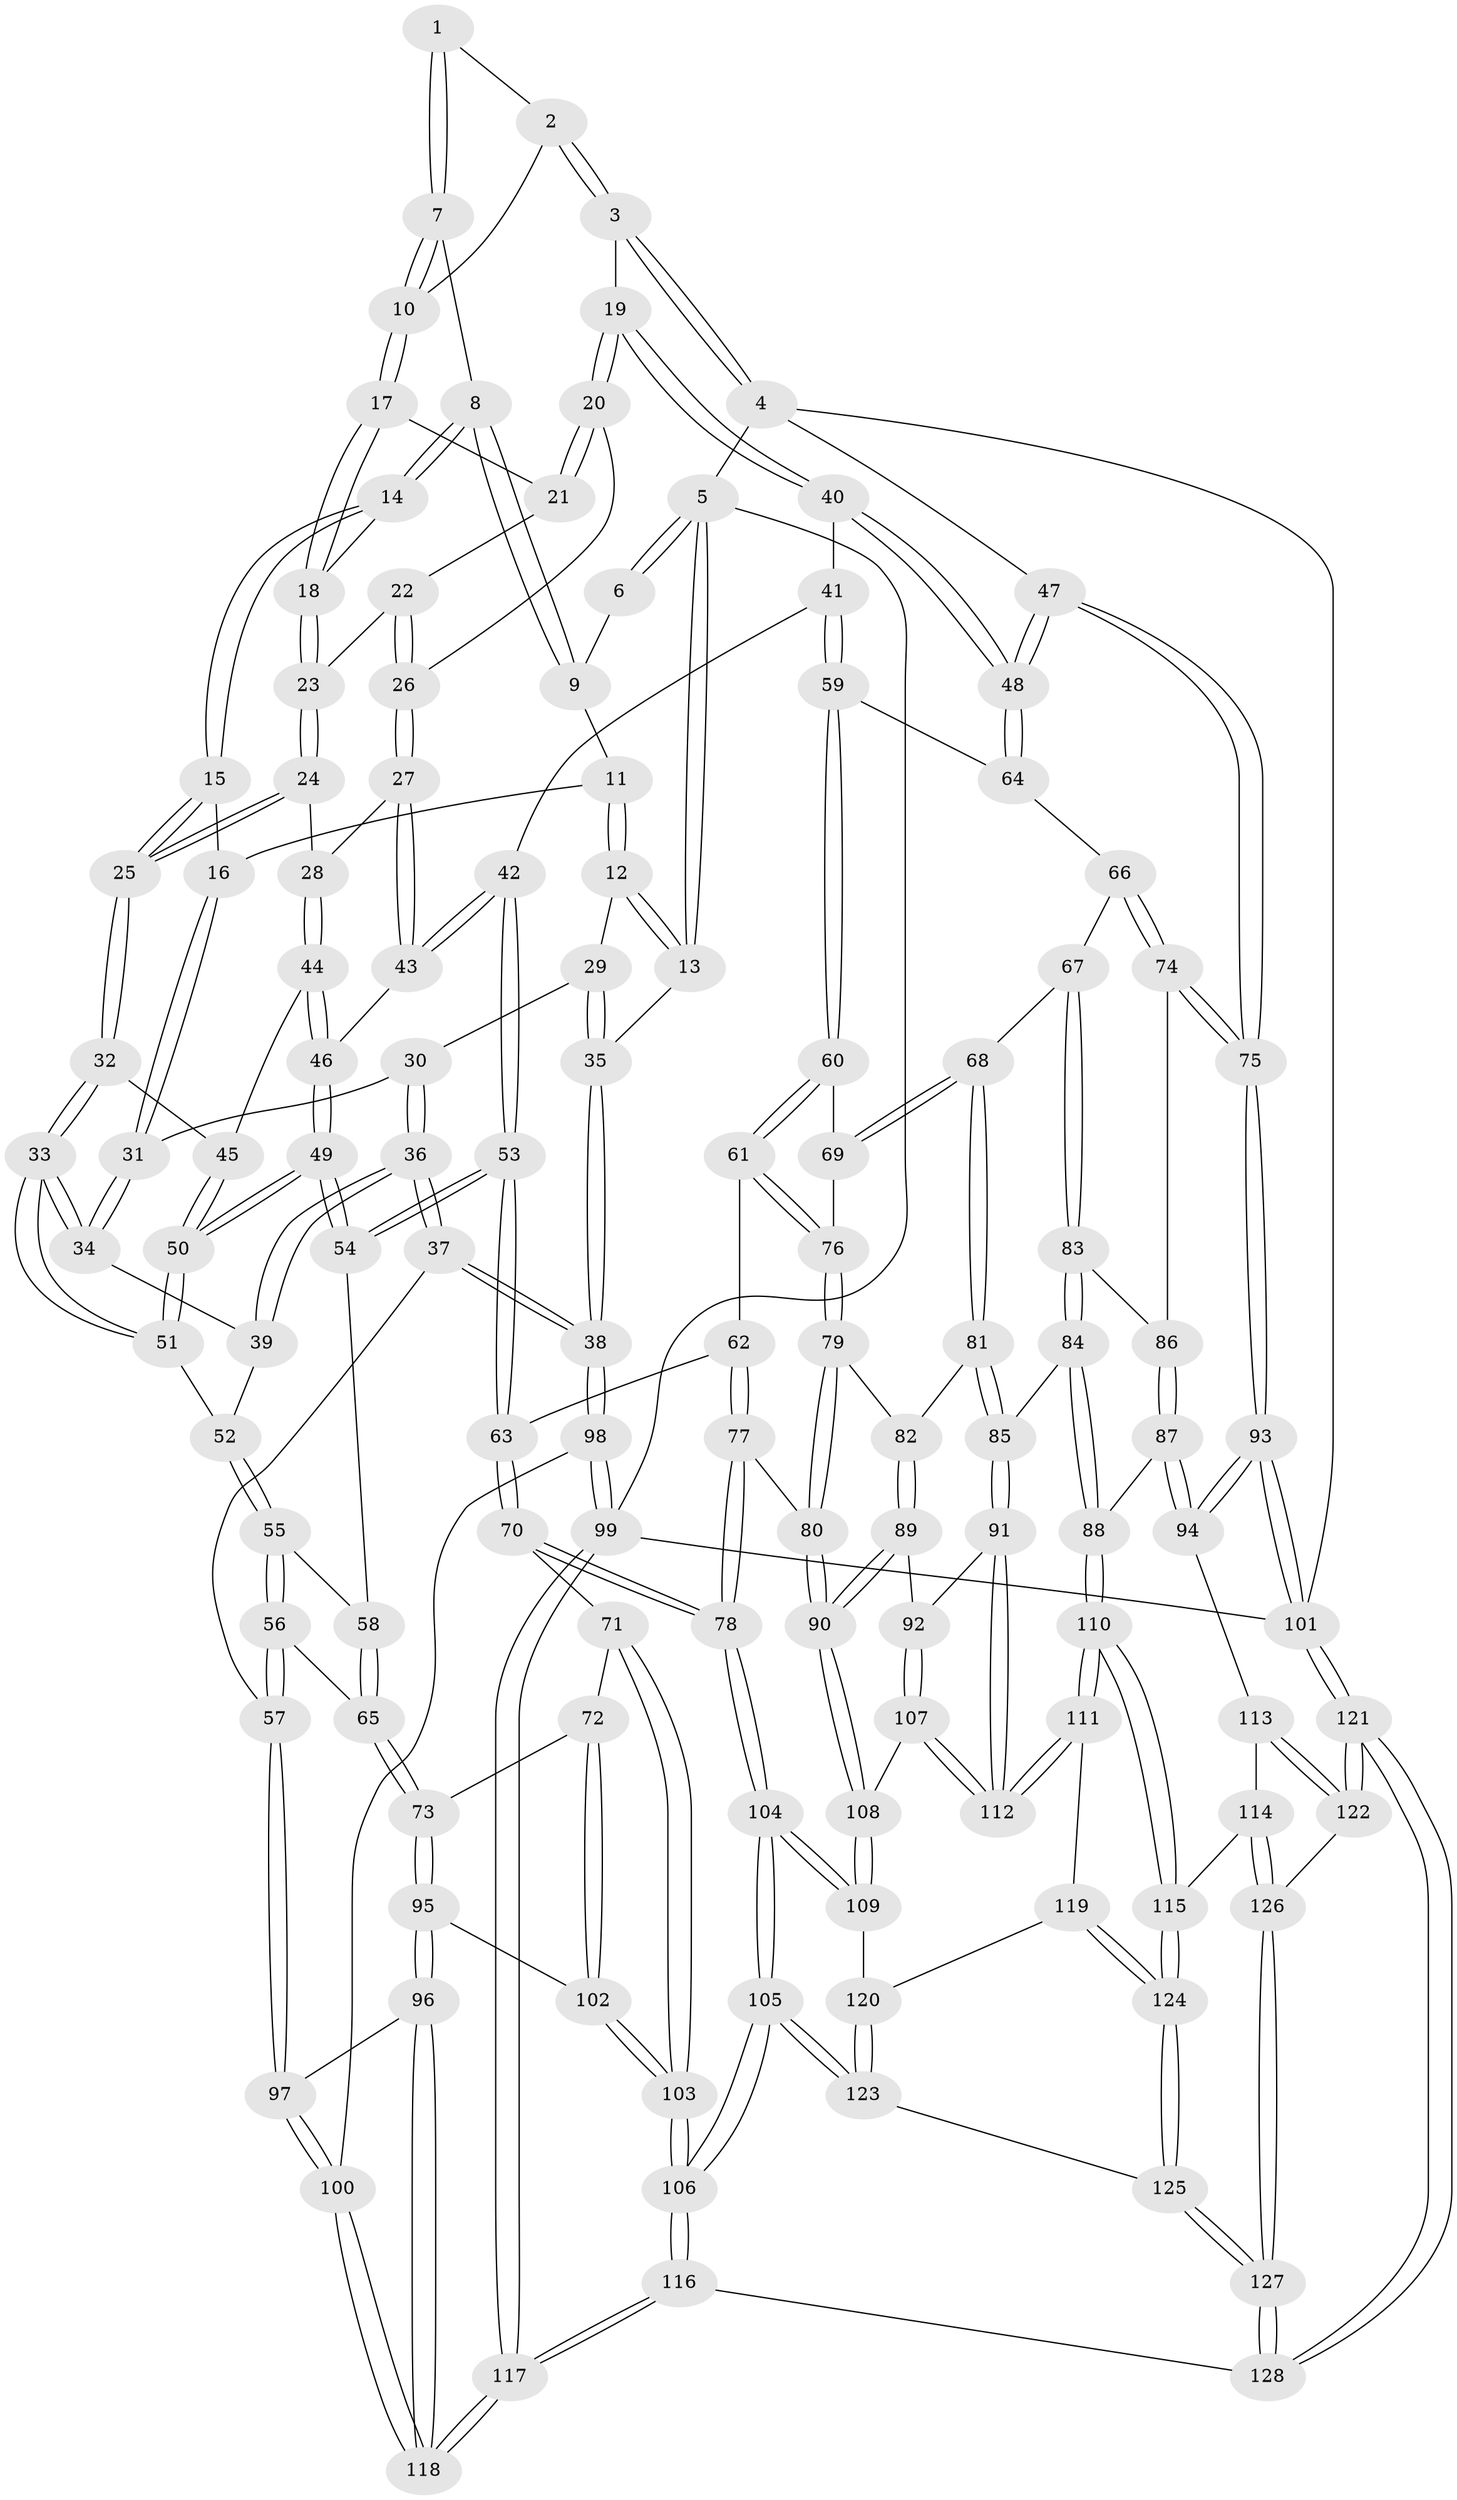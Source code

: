 // coarse degree distribution, {3: 0.11538461538461539, 4: 0.358974358974359, 5: 0.4230769230769231, 6: 0.10256410256410256}
// Generated by graph-tools (version 1.1) at 2025/24/03/03/25 07:24:32]
// undirected, 128 vertices, 317 edges
graph export_dot {
graph [start="1"]
  node [color=gray90,style=filled];
  1 [pos="+0.4703295561161025+0"];
  2 [pos="+0.620951173233224+0"];
  3 [pos="+1+0"];
  4 [pos="+1+0"];
  5 [pos="+0+0"];
  6 [pos="+0.2552851884645917+0"];
  7 [pos="+0.43820125504429985+0.08121584646889757"];
  8 [pos="+0.4311959629658508+0.08898241521803137"];
  9 [pos="+0.26739687541298485+0.017574013032753525"];
  10 [pos="+0.5620962538951956+0.08483818654355973"];
  11 [pos="+0.2637410611613798+0.030502413014775506"];
  12 [pos="+0+0.10551707928590787"];
  13 [pos="+0+0"];
  14 [pos="+0.41725652474804914+0.16655384419992944"];
  15 [pos="+0.4119389115848917+0.17474661512645784"];
  16 [pos="+0.25184961920009175+0.156957640526581"];
  17 [pos="+0.5688120151899031+0.1042366584962932"];
  18 [pos="+0.5161156191005759+0.15646083827455623"];
  19 [pos="+0.767985207173265+0.19755552607522697"];
  20 [pos="+0.7386273118332235+0.19970848861730967"];
  21 [pos="+0.586751537804075+0.11993830519388048"];
  22 [pos="+0.5494885872945021+0.22160878481343232"];
  23 [pos="+0.5384567335021313+0.22610495908948883"];
  24 [pos="+0.5157052391300264+0.25474871354913864"];
  25 [pos="+0.4387948752111234+0.2713645663186772"];
  26 [pos="+0.7004343962635055+0.220011553445025"];
  27 [pos="+0.6064154565514646+0.3076648774248689"];
  28 [pos="+0.5843147012490179+0.3093331644541839"];
  29 [pos="+0.14241074646196833+0.18426787465135433"];
  30 [pos="+0.18712094915710614+0.20481791548394063"];
  31 [pos="+0.2142202794141474+0.20195382207833792"];
  32 [pos="+0.4242026296568357+0.30494661465891704"];
  33 [pos="+0.3754106258277914+0.3592816564430914"];
  34 [pos="+0.27456080922785653+0.3023653437692599"];
  35 [pos="+0+0.4808909461817216"];
  36 [pos="+0.025480109569484703+0.4619824886379764"];
  37 [pos="+0+0.5120319231771883"];
  38 [pos="+0+0.5051014034596868"];
  39 [pos="+0.19207799424495522+0.3939334147650912"];
  40 [pos="+0.7990275351949293+0.30441487654731375"];
  41 [pos="+0.7030581029614171+0.4558097680567162"];
  42 [pos="+0.6804746329221876+0.4442947002724978"];
  43 [pos="+0.6500645009967224+0.42325378671463626"];
  44 [pos="+0.5465135665298838+0.35563966396970287"];
  45 [pos="+0.5283568522588371+0.3535486027696309"];
  46 [pos="+0.5665163559705207+0.41078989217086426"];
  47 [pos="+1+0.4627343012667898"];
  48 [pos="+1+0.4390664560355277"];
  49 [pos="+0.4665562439639185+0.48441472150785275"];
  50 [pos="+0.4588114551642577+0.4720876724349489"];
  51 [pos="+0.3760679144681465+0.36825916971896233"];
  52 [pos="+0.30004619816988004+0.44980965057544153"];
  53 [pos="+0.47563010172983256+0.5047953700289276"];
  54 [pos="+0.46848432121422234+0.49779678672018907"];
  55 [pos="+0.2792532142268501+0.5046856037352958"];
  56 [pos="+0.22556872675315384+0.577336233949967"];
  57 [pos="+0.07152885827277672+0.5747675226850703"];
  58 [pos="+0.43297356608658677+0.5221182208713648"];
  59 [pos="+0.7073607102492738+0.4809031024408449"];
  60 [pos="+0.6814612360634608+0.530270528732831"];
  61 [pos="+0.6167186975358967+0.5875057805379577"];
  62 [pos="+0.6098978470450592+0.5902401600395809"];
  63 [pos="+0.5145700433404967+0.5548780834146915"];
  64 [pos="+0.826084963985691+0.5274838579823753"];
  65 [pos="+0.3250006408211733+0.6491968472425509"];
  66 [pos="+0.8274177270178268+0.5515882415677157"];
  67 [pos="+0.8230752258213773+0.6444003024027664"];
  68 [pos="+0.7867903541042437+0.6516671748619697"];
  69 [pos="+0.7426883573848003+0.6130115907270812"];
  70 [pos="+0.4388871449759702+0.7023849511774058"];
  71 [pos="+0.3895544567633768+0.7023674999951934"];
  72 [pos="+0.3839053237698761+0.6981777452876313"];
  73 [pos="+0.3262693764240047+0.6516586509561638"];
  74 [pos="+0.9775273853272068+0.6510527830224976"];
  75 [pos="+1+0.645436761406179"];
  76 [pos="+0.6918125150311911+0.6657242368875977"];
  77 [pos="+0.5762062977140213+0.7252732414321703"];
  78 [pos="+0.5237463135875207+0.7517258299412424"];
  79 [pos="+0.7132508981959049+0.701554296223648"];
  80 [pos="+0.6152057052858365+0.7414651919783469"];
  81 [pos="+0.7417126156587498+0.7005723301774812"];
  82 [pos="+0.7227855581902437+0.704669725080827"];
  83 [pos="+0.8307544248231308+0.6494928604404416"];
  84 [pos="+0.8253243019850717+0.7742226677513463"];
  85 [pos="+0.8029695579159989+0.773152264493453"];
  86 [pos="+0.8863420280575969+0.6588128057529672"];
  87 [pos="+0.8600073048294989+0.7893078362844587"];
  88 [pos="+0.8363662475059628+0.7806519757263184"];
  89 [pos="+0.7150207774079623+0.7759079588073446"];
  90 [pos="+0.640047267845827+0.7743777822935038"];
  91 [pos="+0.7636721787564856+0.7980951400127679"];
  92 [pos="+0.7186359494980716+0.781299997325934"];
  93 [pos="+1+0.6809371436943882"];
  94 [pos="+0.9169515291894027+0.8267326733253868"];
  95 [pos="+0.21987017965261624+0.7994312696233995"];
  96 [pos="+0.19615131913316547+0.810339348245961"];
  97 [pos="+0.13634688679520582+0.7724288078833913"];
  98 [pos="+0+0.8966177410322763"];
  99 [pos="+0+1"];
  100 [pos="+0.023394868244862043+0.8709823687474872"];
  101 [pos="+1+1"];
  102 [pos="+0.26564534380113264+0.8057733155276795"];
  103 [pos="+0.3618649098082603+0.8272844031742554"];
  104 [pos="+0.5116576435470421+0.912745212856398"];
  105 [pos="+0.4834652340949078+0.957283588276418"];
  106 [pos="+0.4324230101068701+1"];
  107 [pos="+0.6883125866683258+0.8444111692384512"];
  108 [pos="+0.6533022490703183+0.8443513893340067"];
  109 [pos="+0.6243766963905677+0.8752346187703295"];
  110 [pos="+0.767173806755938+0.893673476602942"];
  111 [pos="+0.7516749115677603+0.8816622787121774"];
  112 [pos="+0.7484458844850334+0.8759607320010191"];
  113 [pos="+0.9057318564631469+0.8555928150965566"];
  114 [pos="+0.8077637118883434+0.9171303604947418"];
  115 [pos="+0.770342812924284+0.8971409956169237"];
  116 [pos="+0.3725048507759109+1"];
  117 [pos="+0.312634619335207+1"];
  118 [pos="+0.2320988850820873+1"];
  119 [pos="+0.6787849988712148+0.9239377716602695"];
  120 [pos="+0.6785167505331999+0.9238507695378617"];
  121 [pos="+1+1"];
  122 [pos="+0.9797816584758501+1"];
  123 [pos="+0.6493282067384898+0.9516661088050484"];
  124 [pos="+0.7050691465840027+0.9798143235663548"];
  125 [pos="+0.7011230872786581+1"];
  126 [pos="+0.8099840095541042+0.9341527910225372"];
  127 [pos="+0.7096758466772036+1"];
  128 [pos="+0.6966036933720473+1"];
  1 -- 2;
  1 -- 7;
  1 -- 7;
  2 -- 3;
  2 -- 3;
  2 -- 10;
  3 -- 4;
  3 -- 4;
  3 -- 19;
  4 -- 5;
  4 -- 47;
  4 -- 101;
  5 -- 6;
  5 -- 6;
  5 -- 13;
  5 -- 13;
  5 -- 99;
  6 -- 9;
  7 -- 8;
  7 -- 10;
  7 -- 10;
  8 -- 9;
  8 -- 9;
  8 -- 14;
  8 -- 14;
  9 -- 11;
  10 -- 17;
  10 -- 17;
  11 -- 12;
  11 -- 12;
  11 -- 16;
  12 -- 13;
  12 -- 13;
  12 -- 29;
  13 -- 35;
  14 -- 15;
  14 -- 15;
  14 -- 18;
  15 -- 16;
  15 -- 25;
  15 -- 25;
  16 -- 31;
  16 -- 31;
  17 -- 18;
  17 -- 18;
  17 -- 21;
  18 -- 23;
  18 -- 23;
  19 -- 20;
  19 -- 20;
  19 -- 40;
  19 -- 40;
  20 -- 21;
  20 -- 21;
  20 -- 26;
  21 -- 22;
  22 -- 23;
  22 -- 26;
  22 -- 26;
  23 -- 24;
  23 -- 24;
  24 -- 25;
  24 -- 25;
  24 -- 28;
  25 -- 32;
  25 -- 32;
  26 -- 27;
  26 -- 27;
  27 -- 28;
  27 -- 43;
  27 -- 43;
  28 -- 44;
  28 -- 44;
  29 -- 30;
  29 -- 35;
  29 -- 35;
  30 -- 31;
  30 -- 36;
  30 -- 36;
  31 -- 34;
  31 -- 34;
  32 -- 33;
  32 -- 33;
  32 -- 45;
  33 -- 34;
  33 -- 34;
  33 -- 51;
  33 -- 51;
  34 -- 39;
  35 -- 38;
  35 -- 38;
  36 -- 37;
  36 -- 37;
  36 -- 39;
  36 -- 39;
  37 -- 38;
  37 -- 38;
  37 -- 57;
  38 -- 98;
  38 -- 98;
  39 -- 52;
  40 -- 41;
  40 -- 48;
  40 -- 48;
  41 -- 42;
  41 -- 59;
  41 -- 59;
  42 -- 43;
  42 -- 43;
  42 -- 53;
  42 -- 53;
  43 -- 46;
  44 -- 45;
  44 -- 46;
  44 -- 46;
  45 -- 50;
  45 -- 50;
  46 -- 49;
  46 -- 49;
  47 -- 48;
  47 -- 48;
  47 -- 75;
  47 -- 75;
  48 -- 64;
  48 -- 64;
  49 -- 50;
  49 -- 50;
  49 -- 54;
  49 -- 54;
  50 -- 51;
  50 -- 51;
  51 -- 52;
  52 -- 55;
  52 -- 55;
  53 -- 54;
  53 -- 54;
  53 -- 63;
  53 -- 63;
  54 -- 58;
  55 -- 56;
  55 -- 56;
  55 -- 58;
  56 -- 57;
  56 -- 57;
  56 -- 65;
  57 -- 97;
  57 -- 97;
  58 -- 65;
  58 -- 65;
  59 -- 60;
  59 -- 60;
  59 -- 64;
  60 -- 61;
  60 -- 61;
  60 -- 69;
  61 -- 62;
  61 -- 76;
  61 -- 76;
  62 -- 63;
  62 -- 77;
  62 -- 77;
  63 -- 70;
  63 -- 70;
  64 -- 66;
  65 -- 73;
  65 -- 73;
  66 -- 67;
  66 -- 74;
  66 -- 74;
  67 -- 68;
  67 -- 83;
  67 -- 83;
  68 -- 69;
  68 -- 69;
  68 -- 81;
  68 -- 81;
  69 -- 76;
  70 -- 71;
  70 -- 78;
  70 -- 78;
  71 -- 72;
  71 -- 103;
  71 -- 103;
  72 -- 73;
  72 -- 102;
  72 -- 102;
  73 -- 95;
  73 -- 95;
  74 -- 75;
  74 -- 75;
  74 -- 86;
  75 -- 93;
  75 -- 93;
  76 -- 79;
  76 -- 79;
  77 -- 78;
  77 -- 78;
  77 -- 80;
  78 -- 104;
  78 -- 104;
  79 -- 80;
  79 -- 80;
  79 -- 82;
  80 -- 90;
  80 -- 90;
  81 -- 82;
  81 -- 85;
  81 -- 85;
  82 -- 89;
  82 -- 89;
  83 -- 84;
  83 -- 84;
  83 -- 86;
  84 -- 85;
  84 -- 88;
  84 -- 88;
  85 -- 91;
  85 -- 91;
  86 -- 87;
  86 -- 87;
  87 -- 88;
  87 -- 94;
  87 -- 94;
  88 -- 110;
  88 -- 110;
  89 -- 90;
  89 -- 90;
  89 -- 92;
  90 -- 108;
  90 -- 108;
  91 -- 92;
  91 -- 112;
  91 -- 112;
  92 -- 107;
  92 -- 107;
  93 -- 94;
  93 -- 94;
  93 -- 101;
  93 -- 101;
  94 -- 113;
  95 -- 96;
  95 -- 96;
  95 -- 102;
  96 -- 97;
  96 -- 118;
  96 -- 118;
  97 -- 100;
  97 -- 100;
  98 -- 99;
  98 -- 99;
  98 -- 100;
  99 -- 117;
  99 -- 117;
  99 -- 101;
  100 -- 118;
  100 -- 118;
  101 -- 121;
  101 -- 121;
  102 -- 103;
  102 -- 103;
  103 -- 106;
  103 -- 106;
  104 -- 105;
  104 -- 105;
  104 -- 109;
  104 -- 109;
  105 -- 106;
  105 -- 106;
  105 -- 123;
  105 -- 123;
  106 -- 116;
  106 -- 116;
  107 -- 108;
  107 -- 112;
  107 -- 112;
  108 -- 109;
  108 -- 109;
  109 -- 120;
  110 -- 111;
  110 -- 111;
  110 -- 115;
  110 -- 115;
  111 -- 112;
  111 -- 112;
  111 -- 119;
  113 -- 114;
  113 -- 122;
  113 -- 122;
  114 -- 115;
  114 -- 126;
  114 -- 126;
  115 -- 124;
  115 -- 124;
  116 -- 117;
  116 -- 117;
  116 -- 128;
  117 -- 118;
  117 -- 118;
  119 -- 120;
  119 -- 124;
  119 -- 124;
  120 -- 123;
  120 -- 123;
  121 -- 122;
  121 -- 122;
  121 -- 128;
  121 -- 128;
  122 -- 126;
  123 -- 125;
  124 -- 125;
  124 -- 125;
  125 -- 127;
  125 -- 127;
  126 -- 127;
  126 -- 127;
  127 -- 128;
  127 -- 128;
}
